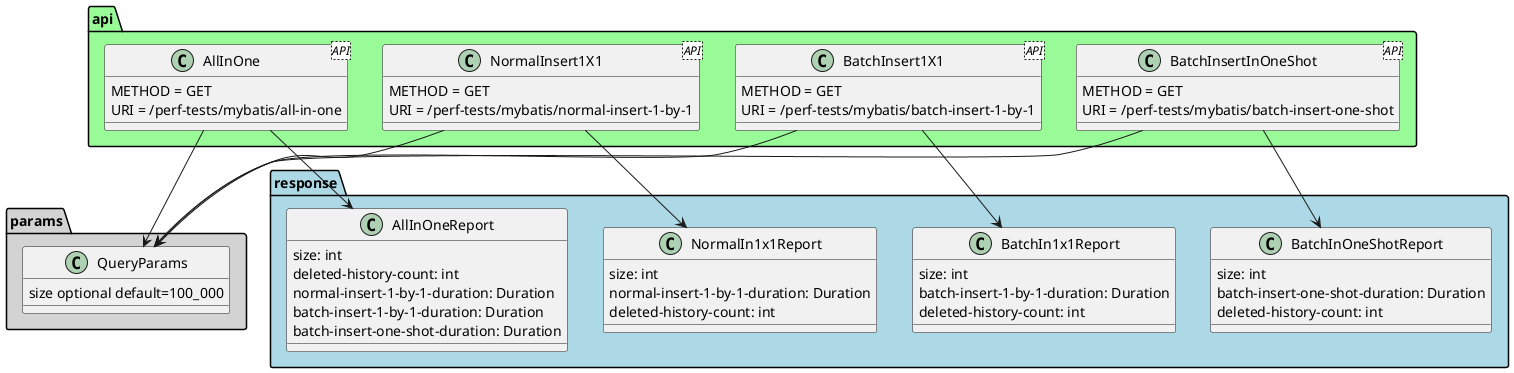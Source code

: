 @startuml
'https://plantuml.com/class-diagram

package api #palegreen {
class BatchInsertInOneShot <API> {
    METHOD = GET
    URI = /perf-tests/mybatis/batch-insert-one-shot
}

class BatchInsert1X1 <API> {
    METHOD = GET
    URI = /perf-tests/mybatis/batch-insert-1-by-1
}

class NormalInsert1X1 <API> {
    METHOD = GET
    URI = /perf-tests/mybatis/normal-insert-1-by-1
}

class AllInOne <API> {
    METHOD = GET
    URI = /perf-tests/mybatis/all-in-one
}
}

package params #lightgrey {
  class QueryParams {
     size optional default=100_000
  }
}

package response #lightblue {
   class BatchInOneShotReport {
       size: int
       batch-insert-one-shot-duration: Duration
       deleted-history-count: int
   }
   class BatchIn1x1Report {
       size: int
       batch-insert-1-by-1-duration: Duration
       deleted-history-count: int
   }
   class NormalIn1x1Report {
       size: int
       normal-insert-1-by-1-duration: Duration
       deleted-history-count: int
   }
   class AllInOneReport {
       size: int
       deleted-history-count: int
       normal-insert-1-by-1-duration: Duration
       batch-insert-1-by-1-duration: Duration
       batch-insert-one-shot-duration: Duration
   }
}

BatchInsertInOneShot -left-> QueryParams
BatchInsertInOneShot -right-> BatchInOneShotReport

BatchInsert1X1 --> QueryParams
BatchInsert1X1 --> BatchIn1x1Report

NormalInsert1X1 --> QueryParams
NormalInsert1X1 --> NormalIn1x1Report

AllInOne --> QueryParams
AllInOne --> AllInOneReport


@enduml
